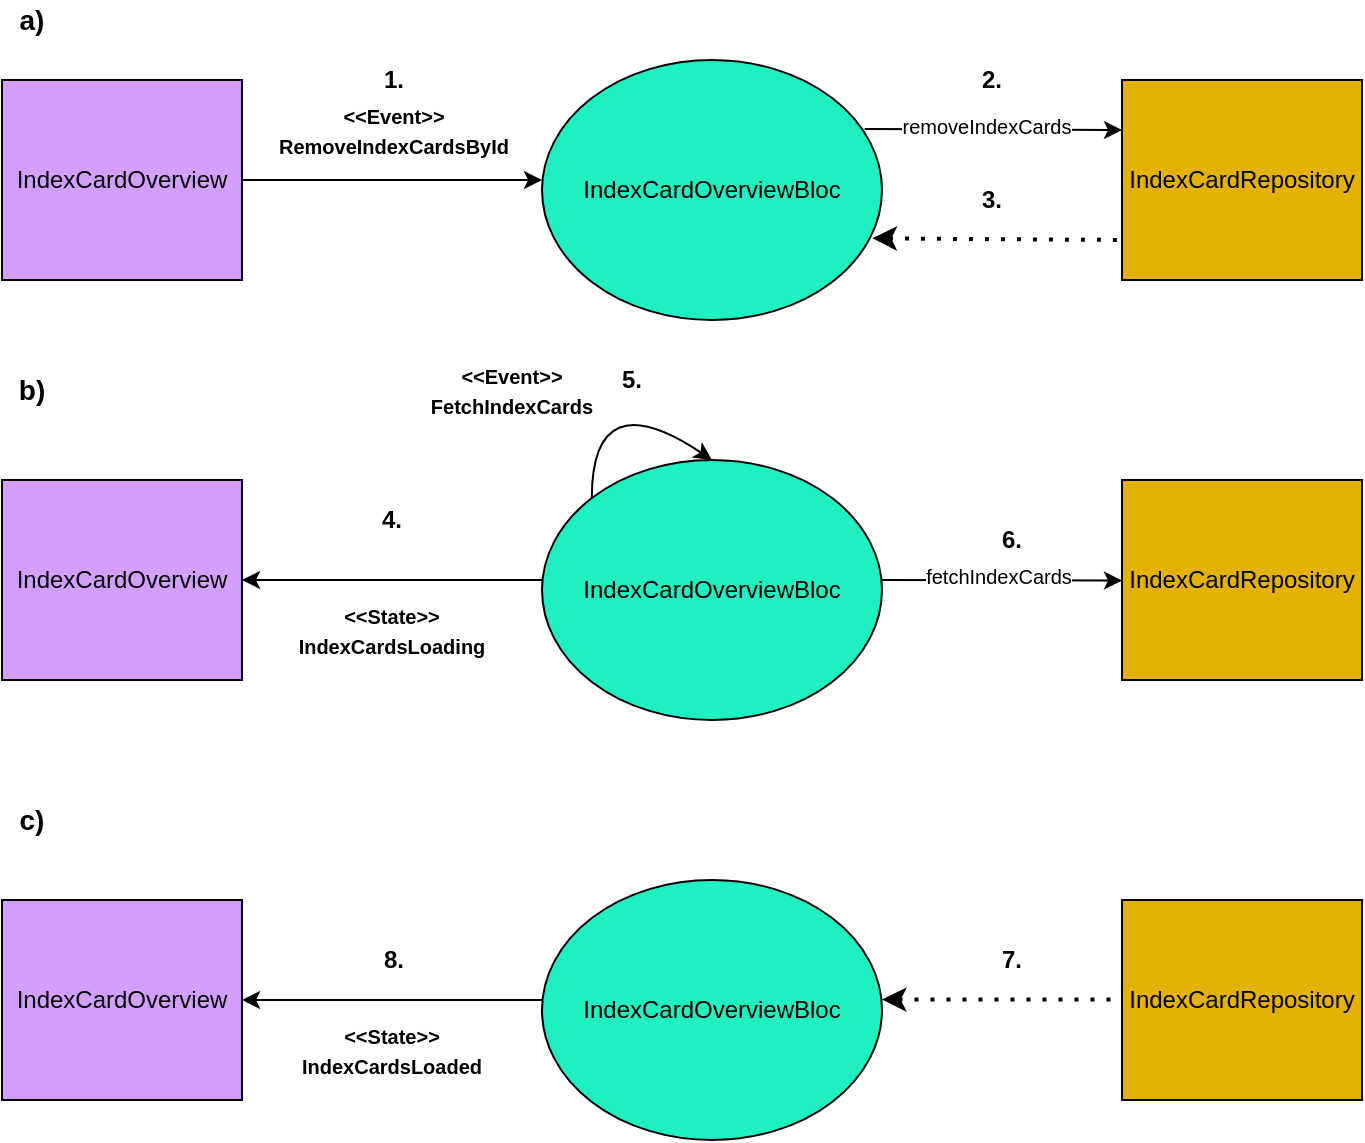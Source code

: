 <mxfile version="24.3.1" type="device">
  <diagram name="Seite-1" id="LB2M76eBWK27ISDBQZqY">
    <mxGraphModel dx="1430" dy="763" grid="1" gridSize="10" guides="1" tooltips="1" connect="1" arrows="1" fold="1" page="1" pageScale="1" pageWidth="827" pageHeight="1169" math="0" shadow="0">
      <root>
        <mxCell id="0" />
        <mxCell id="1" parent="0" />
        <mxCell id="eSKFKpBNSHDDiSfOKC7W-1" value="IndexCardOverviewBloc" style="ellipse;whiteSpace=wrap;html=1;fillColor=#20EFC0;" parent="1" vertex="1">
          <mxGeometry x="290" y="30" width="170" height="130" as="geometry" />
        </mxCell>
        <mxCell id="eSKFKpBNSHDDiSfOKC7W-2" value="IndexCardOverview" style="rounded=0;whiteSpace=wrap;html=1;fillColor=#D29FFF;" parent="1" vertex="1">
          <mxGeometry x="20" y="40" width="120" height="100" as="geometry" />
        </mxCell>
        <mxCell id="eSKFKpBNSHDDiSfOKC7W-3" value="" style="endArrow=classic;html=1;rounded=0;exitX=1;exitY=0.5;exitDx=0;exitDy=0;" parent="1" edge="1">
          <mxGeometry width="50" height="50" relative="1" as="geometry">
            <mxPoint x="140" y="90" as="sourcePoint" />
            <mxPoint x="290" y="90" as="targetPoint" />
          </mxGeometry>
        </mxCell>
        <mxCell id="eSKFKpBNSHDDiSfOKC7W-4" value="&lt;div&gt;&lt;font style=&quot;font-size: 10px;&quot;&gt;&lt;b&gt;&amp;lt;&amp;lt;Event&amp;gt;&amp;gt;&lt;/b&gt;&lt;/font&gt;&lt;/div&gt;&lt;span style=&quot;font-size: 10px;&quot;&gt;&lt;b&gt;RemoveIndexCardsById&lt;/b&gt;&lt;/span&gt;" style="text;html=1;align=center;verticalAlign=middle;whiteSpace=wrap;rounded=0;" parent="1" vertex="1">
          <mxGeometry x="150.71" y="50" width="130" height="30" as="geometry" />
        </mxCell>
        <mxCell id="eSKFKpBNSHDDiSfOKC7W-7" value="a)" style="text;html=1;align=center;verticalAlign=middle;whiteSpace=wrap;rounded=0;fontStyle=1;fontSize=14;" parent="1" vertex="1">
          <mxGeometry x="20" width="30" height="20" as="geometry" />
        </mxCell>
        <mxCell id="eSKFKpBNSHDDiSfOKC7W-9" value="IndexCardRepository" style="rounded=0;whiteSpace=wrap;html=1;fillColor=#E4B106;" parent="1" vertex="1">
          <mxGeometry x="580" y="40" width="120" height="100" as="geometry" />
        </mxCell>
        <mxCell id="eSKFKpBNSHDDiSfOKC7W-10" value="" style="endArrow=classic;html=1;rounded=0;exitX=0.949;exitY=0.265;exitDx=0;exitDy=0;entryX=0;entryY=0.25;entryDx=0;entryDy=0;exitPerimeter=0;" parent="1" source="eSKFKpBNSHDDiSfOKC7W-1" target="eSKFKpBNSHDDiSfOKC7W-9" edge="1">
          <mxGeometry width="50" height="50" relative="1" as="geometry">
            <mxPoint x="149.29" y="80" as="sourcePoint" />
            <mxPoint x="305" y="80" as="targetPoint" />
          </mxGeometry>
        </mxCell>
        <mxCell id="eSKFKpBNSHDDiSfOKC7W-11" value="&lt;font style=&quot;font-size: 10px;&quot;&gt;removeIndexCards&lt;/font&gt;" style="edgeLabel;html=1;align=center;verticalAlign=middle;resizable=0;points=[];" parent="eSKFKpBNSHDDiSfOKC7W-10" vertex="1" connectable="0">
          <mxGeometry x="-0.289" y="2" relative="1" as="geometry">
            <mxPoint x="15" as="offset" />
          </mxGeometry>
        </mxCell>
        <mxCell id="eSKFKpBNSHDDiSfOKC7W-17" value="IndexCardOverviewBloc" style="ellipse;whiteSpace=wrap;html=1;fillColor=#20EFC0;" parent="1" vertex="1">
          <mxGeometry x="290" y="230" width="170" height="130" as="geometry" />
        </mxCell>
        <mxCell id="eSKFKpBNSHDDiSfOKC7W-18" value="IndexCardOverview" style="rounded=0;whiteSpace=wrap;html=1;fillColor=#D29FFF;" parent="1" vertex="1">
          <mxGeometry x="20" y="240" width="120" height="100" as="geometry" />
        </mxCell>
        <mxCell id="eSKFKpBNSHDDiSfOKC7W-19" value="" style="endArrow=classic;html=1;rounded=0;exitX=0;exitY=0;exitDx=0;exitDy=0;entryX=0.5;entryY=0;entryDx=0;entryDy=0;edgeStyle=orthogonalEdgeStyle;curved=1;" parent="1" source="eSKFKpBNSHDDiSfOKC7W-17" target="eSKFKpBNSHDDiSfOKC7W-17" edge="1">
          <mxGeometry width="50" height="50" relative="1" as="geometry">
            <mxPoint x="304.02" y="200" as="sourcePoint" />
            <mxPoint x="460.0" y="200.04" as="targetPoint" />
            <Array as="points">
              <mxPoint x="315" y="190" />
            </Array>
          </mxGeometry>
        </mxCell>
        <mxCell id="eSKFKpBNSHDDiSfOKC7W-21" value="" style="endArrow=classic;html=1;rounded=0;entryX=1.001;entryY=0.856;entryDx=0;entryDy=0;entryPerimeter=0;" parent="1" edge="1">
          <mxGeometry width="50" height="50" relative="1" as="geometry">
            <mxPoint x="290" y="290" as="sourcePoint" />
            <mxPoint x="140" y="290" as="targetPoint" />
          </mxGeometry>
        </mxCell>
        <mxCell id="eSKFKpBNSHDDiSfOKC7W-22" value="&lt;div&gt;&lt;font style=&quot;font-size: 10px;&quot;&gt;&lt;b&gt;&amp;lt;&amp;lt;State&amp;gt;&amp;gt;&lt;/b&gt;&lt;/font&gt;&lt;/div&gt;&lt;font style=&quot;font-size: 10px;&quot;&gt;&lt;b&gt;IndexCardsLoading&lt;/b&gt;&lt;/font&gt;" style="text;html=1;align=center;verticalAlign=middle;whiteSpace=wrap;rounded=0;" parent="1" vertex="1">
          <mxGeometry x="150" y="300" width="130" height="30" as="geometry" />
        </mxCell>
        <mxCell id="eSKFKpBNSHDDiSfOKC7W-24" value="b)" style="text;html=1;align=center;verticalAlign=middle;whiteSpace=wrap;rounded=0;fontStyle=1;fontSize=14;" parent="1" vertex="1">
          <mxGeometry x="20" y="185" width="30" height="20" as="geometry" />
        </mxCell>
        <mxCell id="eSKFKpBNSHDDiSfOKC7W-25" value="IndexCardRepository" style="rounded=0;whiteSpace=wrap;html=1;fillColor=#E4B106;" parent="1" vertex="1">
          <mxGeometry x="580" y="240" width="120" height="100" as="geometry" />
        </mxCell>
        <mxCell id="eSKFKpBNSHDDiSfOKC7W-26" value="" style="endArrow=classic;html=1;rounded=0;entryX=0;entryY=0.25;entryDx=0;entryDy=0;" parent="1" edge="1">
          <mxGeometry width="50" height="50" relative="1" as="geometry">
            <mxPoint x="460" y="290" as="sourcePoint" />
            <mxPoint x="580" y="290.28" as="targetPoint" />
          </mxGeometry>
        </mxCell>
        <mxCell id="eSKFKpBNSHDDiSfOKC7W-27" value="&lt;font style=&quot;font-size: 10px;&quot;&gt;fetchIndexCards&lt;/font&gt;" style="edgeLabel;html=1;align=center;verticalAlign=middle;resizable=0;points=[];" parent="eSKFKpBNSHDDiSfOKC7W-26" vertex="1" connectable="0">
          <mxGeometry x="-0.289" y="2" relative="1" as="geometry">
            <mxPoint x="15" as="offset" />
          </mxGeometry>
        </mxCell>
        <mxCell id="eSKFKpBNSHDDiSfOKC7W-30" value="IndexCardOverviewBloc" style="ellipse;whiteSpace=wrap;html=1;fillColor=#20EFC0;" parent="1" vertex="1">
          <mxGeometry x="290" y="440" width="170" height="130" as="geometry" />
        </mxCell>
        <mxCell id="eSKFKpBNSHDDiSfOKC7W-31" value="IndexCardOverview" style="rounded=0;whiteSpace=wrap;html=1;fillColor=#D29FFF;" parent="1" vertex="1">
          <mxGeometry x="20" y="450" width="120" height="100" as="geometry" />
        </mxCell>
        <mxCell id="eSKFKpBNSHDDiSfOKC7W-34" value="" style="endArrow=classic;html=1;rounded=0;entryX=1.001;entryY=0.856;entryDx=0;entryDy=0;entryPerimeter=0;" parent="1" edge="1">
          <mxGeometry width="50" height="50" relative="1" as="geometry">
            <mxPoint x="290" y="500" as="sourcePoint" />
            <mxPoint x="140" y="500" as="targetPoint" />
          </mxGeometry>
        </mxCell>
        <mxCell id="eSKFKpBNSHDDiSfOKC7W-35" value="&lt;div&gt;&lt;font style=&quot;font-size: 10px;&quot;&gt;&lt;b&gt;&amp;lt;&amp;lt;State&amp;gt;&amp;gt;&lt;/b&gt;&lt;/font&gt;&lt;/div&gt;&lt;font style=&quot;font-size: 10px;&quot;&gt;&lt;b&gt;IndexCardsLoaded&lt;/b&gt;&lt;/font&gt;" style="text;html=1;align=center;verticalAlign=middle;whiteSpace=wrap;rounded=0;" parent="1" vertex="1">
          <mxGeometry x="150" y="510" width="130" height="30" as="geometry" />
        </mxCell>
        <mxCell id="eSKFKpBNSHDDiSfOKC7W-38" value="IndexCardRepository" style="rounded=0;whiteSpace=wrap;html=1;fillColor=#E4B106;" parent="1" vertex="1">
          <mxGeometry x="580" y="450" width="120" height="100" as="geometry" />
        </mxCell>
        <mxCell id="eSKFKpBNSHDDiSfOKC7W-43" value="&lt;div&gt;&lt;font style=&quot;font-size: 10px;&quot;&gt;&lt;b&gt;&amp;lt;&amp;lt;Event&amp;gt;&amp;gt;&lt;/b&gt;&lt;/font&gt;&lt;/div&gt;&lt;span style=&quot;font-size: 10px;&quot;&gt;&lt;b&gt;FetchIndexCards&lt;/b&gt;&lt;/span&gt;" style="text;html=1;align=center;verticalAlign=middle;whiteSpace=wrap;rounded=0;" parent="1" vertex="1">
          <mxGeometry x="210" y="180" width="130" height="30" as="geometry" />
        </mxCell>
        <mxCell id="eSKFKpBNSHDDiSfOKC7W-46" value="" style="endArrow=none;dashed=1;html=1;dashPattern=1 3;strokeWidth=2;rounded=0;entryX=-0.022;entryY=0.694;entryDx=0;entryDy=0;entryPerimeter=0;startArrow=classic;startFill=1;" parent="1" edge="1">
          <mxGeometry width="50" height="50" relative="1" as="geometry">
            <mxPoint x="460" y="499.8" as="sourcePoint" />
            <mxPoint x="580" y="499.8" as="targetPoint" />
          </mxGeometry>
        </mxCell>
        <mxCell id="eSKFKpBNSHDDiSfOKC7W-47" value="" style="endArrow=none;dashed=1;html=1;dashPattern=1 3;strokeWidth=2;rounded=0;entryX=-0.022;entryY=0.694;entryDx=0;entryDy=0;entryPerimeter=0;startArrow=classic;startFill=1;exitX=0.972;exitY=0.686;exitDx=0;exitDy=0;exitPerimeter=0;" parent="1" source="eSKFKpBNSHDDiSfOKC7W-1" edge="1">
          <mxGeometry width="50" height="50" relative="1" as="geometry">
            <mxPoint x="460" y="120" as="sourcePoint" />
            <mxPoint x="580" y="120" as="targetPoint" />
          </mxGeometry>
        </mxCell>
        <mxCell id="eSKFKpBNSHDDiSfOKC7W-48" value="c)" style="text;html=1;align=center;verticalAlign=middle;whiteSpace=wrap;rounded=0;fontStyle=1;fontSize=14;" parent="1" vertex="1">
          <mxGeometry x="20" y="400" width="30" height="20" as="geometry" />
        </mxCell>
        <mxCell id="Z6m6FEymFV8EFbqMWm1P-1" value="1." style="text;html=1;align=center;verticalAlign=middle;whiteSpace=wrap;rounded=0;fontStyle=1;fontSize=12;" vertex="1" parent="1">
          <mxGeometry x="200.71" y="30" width="30" height="20" as="geometry" />
        </mxCell>
        <mxCell id="Z6m6FEymFV8EFbqMWm1P-2" value="2." style="text;html=1;align=center;verticalAlign=middle;whiteSpace=wrap;rounded=0;fontStyle=1;fontSize=12;" vertex="1" parent="1">
          <mxGeometry x="500" y="30" width="30" height="20" as="geometry" />
        </mxCell>
        <mxCell id="Z6m6FEymFV8EFbqMWm1P-3" value="3." style="text;html=1;align=center;verticalAlign=middle;whiteSpace=wrap;rounded=0;fontStyle=1;fontSize=12;" vertex="1" parent="1">
          <mxGeometry x="500" y="90" width="30" height="20" as="geometry" />
        </mxCell>
        <mxCell id="Z6m6FEymFV8EFbqMWm1P-4" value="5." style="text;html=1;align=center;verticalAlign=middle;whiteSpace=wrap;rounded=0;fontStyle=1;fontSize=12;" vertex="1" parent="1">
          <mxGeometry x="320" y="180" width="30" height="20" as="geometry" />
        </mxCell>
        <mxCell id="Z6m6FEymFV8EFbqMWm1P-5" value="4." style="text;html=1;align=center;verticalAlign=middle;whiteSpace=wrap;rounded=0;fontStyle=1;fontSize=12;" vertex="1" parent="1">
          <mxGeometry x="200" y="250" width="30" height="20" as="geometry" />
        </mxCell>
        <mxCell id="Z6m6FEymFV8EFbqMWm1P-6" value="6." style="text;html=1;align=center;verticalAlign=middle;whiteSpace=wrap;rounded=0;fontStyle=1;fontSize=12;" vertex="1" parent="1">
          <mxGeometry x="510" y="260" width="30" height="20" as="geometry" />
        </mxCell>
        <mxCell id="Z6m6FEymFV8EFbqMWm1P-7" value="7." style="text;html=1;align=center;verticalAlign=middle;whiteSpace=wrap;rounded=0;fontStyle=1;fontSize=12;" vertex="1" parent="1">
          <mxGeometry x="510" y="470" width="30" height="20" as="geometry" />
        </mxCell>
        <mxCell id="Z6m6FEymFV8EFbqMWm1P-8" value="8." style="text;html=1;align=center;verticalAlign=middle;whiteSpace=wrap;rounded=0;fontStyle=1;fontSize=12;" vertex="1" parent="1">
          <mxGeometry x="200.71" y="470" width="30" height="20" as="geometry" />
        </mxCell>
      </root>
    </mxGraphModel>
  </diagram>
</mxfile>
